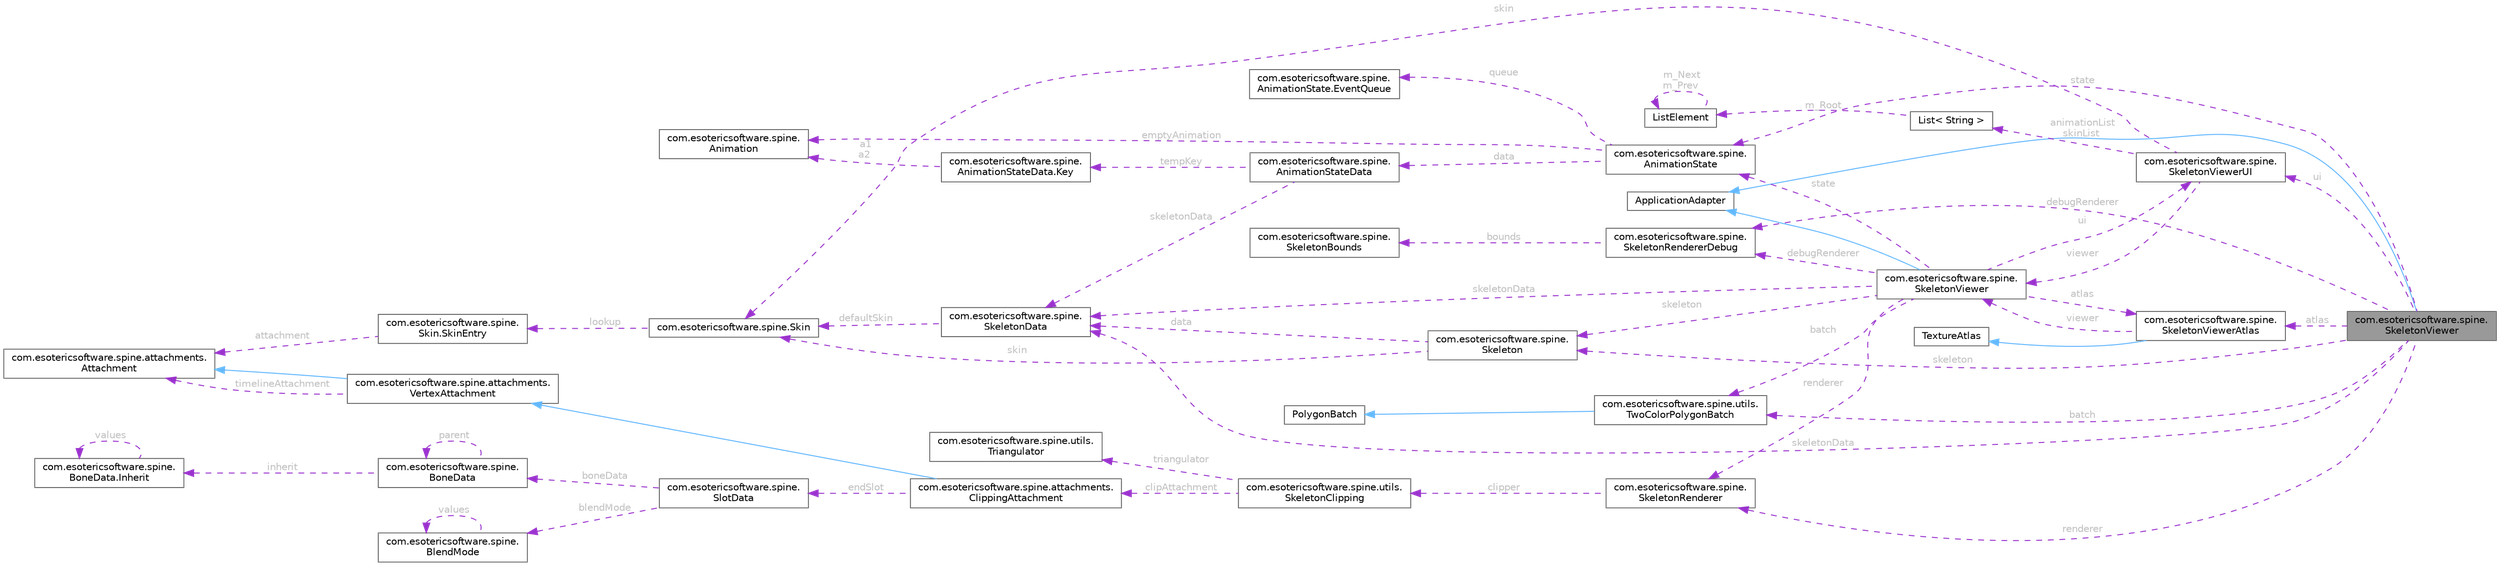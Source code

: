 digraph "com.esotericsoftware.spine.SkeletonViewer"
{
 // LATEX_PDF_SIZE
  bgcolor="transparent";
  edge [fontname=Helvetica,fontsize=10,labelfontname=Helvetica,labelfontsize=10];
  node [fontname=Helvetica,fontsize=10,shape=box,height=0.2,width=0.4];
  rankdir="LR";
  Node1 [id="Node000001",label="com.esotericsoftware.spine.\lSkeletonViewer",height=0.2,width=0.4,color="gray40", fillcolor="grey60", style="filled", fontcolor="black",tooltip=" "];
  Node2 -> Node1 [id="edge1_Node000001_Node000002",dir="back",color="steelblue1",style="solid",tooltip=" "];
  Node2 [id="Node000002",label="ApplicationAdapter",height=0.2,width=0.4,color="gray40", fillcolor="white", style="filled",tooltip=" "];
  Node3 -> Node1 [id="edge2_Node000001_Node000003",dir="back",color="darkorchid3",style="dashed",tooltip=" ",label=" batch",fontcolor="grey" ];
  Node3 [id="Node000003",label="com.esotericsoftware.spine.utils.\lTwoColorPolygonBatch",height=0.2,width=0.4,color="gray40", fillcolor="white", style="filled",URL="$classcom_1_1esotericsoftware_1_1spine_1_1utils_1_1_two_color_polygon_batch.html",tooltip=" "];
  Node4 -> Node3 [id="edge3_Node000003_Node000004",dir="back",color="steelblue1",style="solid",tooltip=" "];
  Node4 [id="Node000004",label="PolygonBatch",height=0.2,width=0.4,color="gray40", fillcolor="white", style="filled",tooltip=" "];
  Node5 -> Node1 [id="edge4_Node000001_Node000005",dir="back",color="darkorchid3",style="dashed",tooltip=" ",label=" renderer",fontcolor="grey" ];
  Node5 [id="Node000005",label="com.esotericsoftware.spine.\lSkeletonRenderer",height=0.2,width=0.4,color="gray40", fillcolor="white", style="filled",URL="$classcom_1_1esotericsoftware_1_1spine_1_1_skeleton_renderer.html",tooltip=" "];
  Node6 -> Node5 [id="edge5_Node000005_Node000006",dir="back",color="darkorchid3",style="dashed",tooltip=" ",label=" clipper",fontcolor="grey" ];
  Node6 [id="Node000006",label="com.esotericsoftware.spine.utils.\lSkeletonClipping",height=0.2,width=0.4,color="gray40", fillcolor="white", style="filled",URL="$classcom_1_1esotericsoftware_1_1spine_1_1utils_1_1_skeleton_clipping.html",tooltip=" "];
  Node7 -> Node6 [id="edge6_Node000006_Node000007",dir="back",color="darkorchid3",style="dashed",tooltip=" ",label=" triangulator",fontcolor="grey" ];
  Node7 [id="Node000007",label="com.esotericsoftware.spine.utils.\lTriangulator",height=0.2,width=0.4,color="gray40", fillcolor="white", style="filled",URL="$classcom_1_1esotericsoftware_1_1spine_1_1utils_1_1_triangulator.html",tooltip=" "];
  Node8 -> Node6 [id="edge7_Node000006_Node000008",dir="back",color="darkorchid3",style="dashed",tooltip=" ",label=" clipAttachment",fontcolor="grey" ];
  Node8 [id="Node000008",label="com.esotericsoftware.spine.attachments.\lClippingAttachment",height=0.2,width=0.4,color="gray40", fillcolor="white", style="filled",URL="$classcom_1_1esotericsoftware_1_1spine_1_1attachments_1_1_clipping_attachment.html",tooltip=" "];
  Node9 -> Node8 [id="edge8_Node000008_Node000009",dir="back",color="steelblue1",style="solid",tooltip=" "];
  Node9 [id="Node000009",label="com.esotericsoftware.spine.attachments.\lVertexAttachment",height=0.2,width=0.4,color="gray40", fillcolor="white", style="filled",URL="$classcom_1_1esotericsoftware_1_1spine_1_1attachments_1_1_vertex_attachment.html",tooltip=" "];
  Node10 -> Node9 [id="edge9_Node000009_Node000010",dir="back",color="steelblue1",style="solid",tooltip=" "];
  Node10 [id="Node000010",label="com.esotericsoftware.spine.attachments.\lAttachment",height=0.2,width=0.4,color="gray40", fillcolor="white", style="filled",URL="$classcom_1_1esotericsoftware_1_1spine_1_1attachments_1_1_attachment.html",tooltip=" "];
  Node10 -> Node9 [id="edge10_Node000009_Node000010",dir="back",color="darkorchid3",style="dashed",tooltip=" ",label=" timelineAttachment",fontcolor="grey" ];
  Node11 -> Node8 [id="edge11_Node000008_Node000011",dir="back",color="darkorchid3",style="dashed",tooltip=" ",label=" endSlot",fontcolor="grey" ];
  Node11 [id="Node000011",label="com.esotericsoftware.spine.\lSlotData",height=0.2,width=0.4,color="gray40", fillcolor="white", style="filled",URL="$classcom_1_1esotericsoftware_1_1spine_1_1_slot_data.html",tooltip=" "];
  Node12 -> Node11 [id="edge12_Node000011_Node000012",dir="back",color="darkorchid3",style="dashed",tooltip=" ",label=" boneData",fontcolor="grey" ];
  Node12 [id="Node000012",label="com.esotericsoftware.spine.\lBoneData",height=0.2,width=0.4,color="gray40", fillcolor="white", style="filled",URL="$classcom_1_1esotericsoftware_1_1spine_1_1_bone_data.html",tooltip=" "];
  Node12 -> Node12 [id="edge13_Node000012_Node000012",dir="back",color="darkorchid3",style="dashed",tooltip=" ",label=" parent",fontcolor="grey" ];
  Node13 -> Node12 [id="edge14_Node000012_Node000013",dir="back",color="darkorchid3",style="dashed",tooltip=" ",label=" inherit",fontcolor="grey" ];
  Node13 [id="Node000013",label="com.esotericsoftware.spine.\lBoneData.Inherit",height=0.2,width=0.4,color="gray40", fillcolor="white", style="filled",URL="$enumcom_1_1esotericsoftware_1_1spine_1_1_bone_data_1_1_inherit.html",tooltip=" "];
  Node13 -> Node13 [id="edge15_Node000013_Node000013",dir="back",color="darkorchid3",style="dashed",tooltip=" ",label=" values",fontcolor="grey" ];
  Node14 -> Node11 [id="edge16_Node000011_Node000014",dir="back",color="darkorchid3",style="dashed",tooltip=" ",label=" blendMode",fontcolor="grey" ];
  Node14 [id="Node000014",label="com.esotericsoftware.spine.\lBlendMode",height=0.2,width=0.4,color="gray40", fillcolor="white", style="filled",URL="$enumcom_1_1esotericsoftware_1_1spine_1_1_blend_mode.html",tooltip=" "];
  Node14 -> Node14 [id="edge17_Node000014_Node000014",dir="back",color="darkorchid3",style="dashed",tooltip=" ",label=" values",fontcolor="grey" ];
  Node15 -> Node1 [id="edge18_Node000001_Node000015",dir="back",color="darkorchid3",style="dashed",tooltip=" ",label=" debugRenderer",fontcolor="grey" ];
  Node15 [id="Node000015",label="com.esotericsoftware.spine.\lSkeletonRendererDebug",height=0.2,width=0.4,color="gray40", fillcolor="white", style="filled",URL="$classcom_1_1esotericsoftware_1_1spine_1_1_skeleton_renderer_debug.html",tooltip=" "];
  Node16 -> Node15 [id="edge19_Node000015_Node000016",dir="back",color="darkorchid3",style="dashed",tooltip=" ",label=" bounds",fontcolor="grey" ];
  Node16 [id="Node000016",label="com.esotericsoftware.spine.\lSkeletonBounds",height=0.2,width=0.4,color="gray40", fillcolor="white", style="filled",URL="$classcom_1_1esotericsoftware_1_1spine_1_1_skeleton_bounds.html",tooltip=" "];
  Node17 -> Node1 [id="edge20_Node000001_Node000017",dir="back",color="darkorchid3",style="dashed",tooltip=" ",label=" ui",fontcolor="grey" ];
  Node17 [id="Node000017",label="com.esotericsoftware.spine.\lSkeletonViewerUI",height=0.2,width=0.4,color="gray40", fillcolor="white", style="filled",URL="$classcom_1_1esotericsoftware_1_1spine_1_1_skeleton_viewer_u_i.html",tooltip=" "];
  Node18 -> Node17 [id="edge21_Node000017_Node000018",dir="back",color="darkorchid3",style="dashed",tooltip=" ",label=" viewer",fontcolor="grey" ];
  Node18 [id="Node000018",label="com.esotericsoftware.spine.\lSkeletonViewer",height=0.2,width=0.4,color="gray40", fillcolor="white", style="filled",URL="$classcom_1_1esotericsoftware_1_1spine_1_1_skeleton_viewer.html",tooltip=" "];
  Node2 -> Node18 [id="edge22_Node000018_Node000002",dir="back",color="steelblue1",style="solid",tooltip=" "];
  Node3 -> Node18 [id="edge23_Node000018_Node000003",dir="back",color="darkorchid3",style="dashed",tooltip=" ",label=" batch",fontcolor="grey" ];
  Node5 -> Node18 [id="edge24_Node000018_Node000005",dir="back",color="darkorchid3",style="dashed",tooltip=" ",label=" renderer",fontcolor="grey" ];
  Node15 -> Node18 [id="edge25_Node000018_Node000015",dir="back",color="darkorchid3",style="dashed",tooltip=" ",label=" debugRenderer",fontcolor="grey" ];
  Node17 -> Node18 [id="edge26_Node000018_Node000017",dir="back",color="darkorchid3",style="dashed",tooltip=" ",label=" ui",fontcolor="grey" ];
  Node19 -> Node18 [id="edge27_Node000018_Node000019",dir="back",color="darkorchid3",style="dashed",tooltip=" ",label=" atlas",fontcolor="grey" ];
  Node19 [id="Node000019",label="com.esotericsoftware.spine.\lSkeletonViewerAtlas",height=0.2,width=0.4,color="gray40", fillcolor="white", style="filled",URL="$classcom_1_1esotericsoftware_1_1spine_1_1_skeleton_viewer_atlas.html",tooltip=" "];
  Node20 -> Node19 [id="edge28_Node000019_Node000020",dir="back",color="steelblue1",style="solid",tooltip=" "];
  Node20 [id="Node000020",label="TextureAtlas",height=0.2,width=0.4,color="gray40", fillcolor="white", style="filled",tooltip=" "];
  Node18 -> Node19 [id="edge29_Node000019_Node000018",dir="back",color="darkorchid3",style="dashed",tooltip=" ",label=" viewer",fontcolor="grey" ];
  Node21 -> Node18 [id="edge30_Node000018_Node000021",dir="back",color="darkorchid3",style="dashed",tooltip=" ",label=" skeletonData",fontcolor="grey" ];
  Node21 [id="Node000021",label="com.esotericsoftware.spine.\lSkeletonData",height=0.2,width=0.4,color="gray40", fillcolor="white", style="filled",URL="$classcom_1_1esotericsoftware_1_1spine_1_1_skeleton_data.html",tooltip=" "];
  Node22 -> Node21 [id="edge31_Node000021_Node000022",dir="back",color="darkorchid3",style="dashed",tooltip=" ",label=" defaultSkin",fontcolor="grey" ];
  Node22 [id="Node000022",label="com.esotericsoftware.spine.Skin",height=0.2,width=0.4,color="gray40", fillcolor="white", style="filled",URL="$classcom_1_1esotericsoftware_1_1spine_1_1_skin.html",tooltip=" "];
  Node23 -> Node22 [id="edge32_Node000022_Node000023",dir="back",color="darkorchid3",style="dashed",tooltip=" ",label=" lookup",fontcolor="grey" ];
  Node23 [id="Node000023",label="com.esotericsoftware.spine.\lSkin.SkinEntry",height=0.2,width=0.4,color="gray40", fillcolor="white", style="filled",URL="$classcom_1_1esotericsoftware_1_1spine_1_1_skin_1_1_skin_entry.html",tooltip=" "];
  Node10 -> Node23 [id="edge33_Node000023_Node000010",dir="back",color="darkorchid3",style="dashed",tooltip=" ",label=" attachment",fontcolor="grey" ];
  Node24 -> Node18 [id="edge34_Node000018_Node000024",dir="back",color="darkorchid3",style="dashed",tooltip=" ",label=" skeleton",fontcolor="grey" ];
  Node24 [id="Node000024",label="com.esotericsoftware.spine.\lSkeleton",height=0.2,width=0.4,color="gray40", fillcolor="white", style="filled",URL="$classcom_1_1esotericsoftware_1_1spine_1_1_skeleton.html",tooltip=" "];
  Node21 -> Node24 [id="edge35_Node000024_Node000021",dir="back",color="darkorchid3",style="dashed",tooltip=" ",label=" data",fontcolor="grey" ];
  Node22 -> Node24 [id="edge36_Node000024_Node000022",dir="back",color="darkorchid3",style="dashed",tooltip=" ",label=" skin",fontcolor="grey" ];
  Node25 -> Node18 [id="edge37_Node000018_Node000025",dir="back",color="darkorchid3",style="dashed",tooltip=" ",label=" state",fontcolor="grey" ];
  Node25 [id="Node000025",label="com.esotericsoftware.spine.\lAnimationState",height=0.2,width=0.4,color="gray40", fillcolor="white", style="filled",URL="$classcom_1_1esotericsoftware_1_1spine_1_1_animation_state.html",tooltip=" "];
  Node26 -> Node25 [id="edge38_Node000025_Node000026",dir="back",color="darkorchid3",style="dashed",tooltip=" ",label=" emptyAnimation",fontcolor="grey" ];
  Node26 [id="Node000026",label="com.esotericsoftware.spine.\lAnimation",height=0.2,width=0.4,color="gray40", fillcolor="white", style="filled",URL="$classcom_1_1esotericsoftware_1_1spine_1_1_animation.html",tooltip=" "];
  Node27 -> Node25 [id="edge39_Node000025_Node000027",dir="back",color="darkorchid3",style="dashed",tooltip=" ",label=" data",fontcolor="grey" ];
  Node27 [id="Node000027",label="com.esotericsoftware.spine.\lAnimationStateData",height=0.2,width=0.4,color="gray40", fillcolor="white", style="filled",URL="$classcom_1_1esotericsoftware_1_1spine_1_1_animation_state_data.html",tooltip=" "];
  Node21 -> Node27 [id="edge40_Node000027_Node000021",dir="back",color="darkorchid3",style="dashed",tooltip=" ",label=" skeletonData",fontcolor="grey" ];
  Node28 -> Node27 [id="edge41_Node000027_Node000028",dir="back",color="darkorchid3",style="dashed",tooltip=" ",label=" tempKey",fontcolor="grey" ];
  Node28 [id="Node000028",label="com.esotericsoftware.spine.\lAnimationStateData.Key",height=0.2,width=0.4,color="gray40", fillcolor="white", style="filled",URL="$classcom_1_1esotericsoftware_1_1spine_1_1_animation_state_data_1_1_key.html",tooltip=" "];
  Node26 -> Node28 [id="edge42_Node000028_Node000026",dir="back",color="darkorchid3",style="dashed",tooltip=" ",label=" a1\na2",fontcolor="grey" ];
  Node29 -> Node25 [id="edge43_Node000025_Node000029",dir="back",color="darkorchid3",style="dashed",tooltip=" ",label=" queue",fontcolor="grey" ];
  Node29 [id="Node000029",label="com.esotericsoftware.spine.\lAnimationState.EventQueue",height=0.2,width=0.4,color="gray40", fillcolor="white", style="filled",URL="$classcom_1_1esotericsoftware_1_1spine_1_1_animation_state_1_1_event_queue.html",tooltip=" "];
  Node22 -> Node17 [id="edge44_Node000017_Node000022",dir="back",color="darkorchid3",style="dashed",tooltip=" ",label=" skin",fontcolor="grey" ];
  Node30 -> Node17 [id="edge45_Node000017_Node000030",dir="back",color="darkorchid3",style="dashed",tooltip=" ",label=" animationList\nskinList",fontcolor="grey" ];
  Node30 [id="Node000030",label="List\< String \>",height=0.2,width=0.4,color="gray40", fillcolor="white", style="filled",URL="$class_list.html",tooltip=" "];
  Node31 -> Node30 [id="edge46_Node000030_Node000031",dir="back",color="darkorchid3",style="dashed",tooltip=" ",label=" m_Root",fontcolor="grey" ];
  Node31 [id="Node000031",label="ListElement",height=0.2,width=0.4,color="gray40", fillcolor="white", style="filled",URL="$class_list_element.html",tooltip=" "];
  Node31 -> Node31 [id="edge47_Node000031_Node000031",dir="back",color="darkorchid3",style="dashed",tooltip=" ",label=" m_Next\nm_Prev",fontcolor="grey" ];
  Node19 -> Node1 [id="edge48_Node000001_Node000019",dir="back",color="darkorchid3",style="dashed",tooltip=" ",label=" atlas",fontcolor="grey" ];
  Node21 -> Node1 [id="edge49_Node000001_Node000021",dir="back",color="darkorchid3",style="dashed",tooltip=" ",label=" skeletonData",fontcolor="grey" ];
  Node24 -> Node1 [id="edge50_Node000001_Node000024",dir="back",color="darkorchid3",style="dashed",tooltip=" ",label=" skeleton",fontcolor="grey" ];
  Node25 -> Node1 [id="edge51_Node000001_Node000025",dir="back",color="darkorchid3",style="dashed",tooltip=" ",label=" state",fontcolor="grey" ];
}
